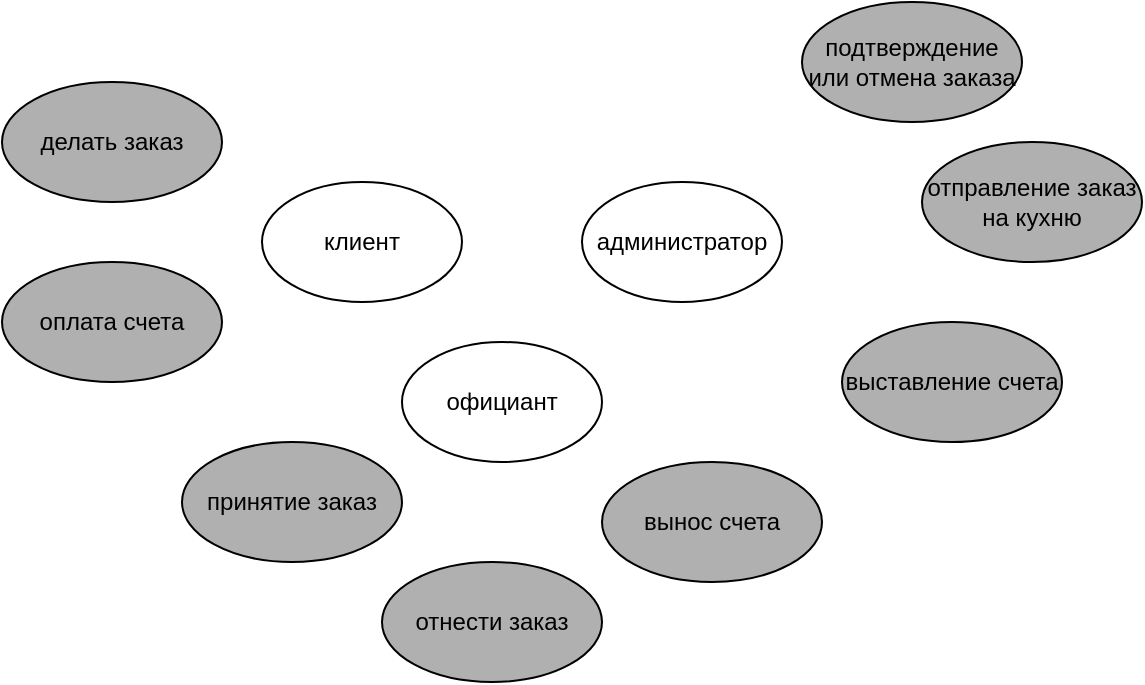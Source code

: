 <mxfile version="22.0.8" type="device" pages="2">
  <diagram name="Страница — 1" id="miWCrShngsMBtoj6yv0O">
    <mxGraphModel dx="794" dy="464" grid="1" gridSize="10" guides="1" tooltips="1" connect="1" arrows="1" fold="1" page="1" pageScale="1" pageWidth="827" pageHeight="1169" math="0" shadow="0">
      <root>
        <mxCell id="0" />
        <mxCell id="1" parent="0" />
        <mxCell id="m9cGuq4Bng5ftm93MuRW-1" value="клиент" style="ellipse;whiteSpace=wrap;html=1;" parent="1" vertex="1">
          <mxGeometry x="300" y="150" width="100" height="60" as="geometry" />
        </mxCell>
        <mxCell id="m9cGuq4Bng5ftm93MuRW-3" value="делать заказ" style="ellipse;whiteSpace=wrap;html=1;fillColor=#B0B0B0;" parent="1" vertex="1">
          <mxGeometry x="170" y="100" width="110" height="60" as="geometry" />
        </mxCell>
        <mxCell id="m9cGuq4Bng5ftm93MuRW-4" value="администратор" style="ellipse;whiteSpace=wrap;html=1;" parent="1" vertex="1">
          <mxGeometry x="460" y="150" width="100" height="60" as="geometry" />
        </mxCell>
        <mxCell id="m9cGuq4Bng5ftm93MuRW-5" value="оплата счета" style="ellipse;whiteSpace=wrap;html=1;fillColor=#B0B0B0;" parent="1" vertex="1">
          <mxGeometry x="170" y="190" width="110" height="60" as="geometry" />
        </mxCell>
        <mxCell id="m9cGuq4Bng5ftm93MuRW-6" value="подтверждение или отмена заказа" style="ellipse;whiteSpace=wrap;html=1;fillColor=#B0B0B0;" parent="1" vertex="1">
          <mxGeometry x="570" y="60" width="110" height="60" as="geometry" />
        </mxCell>
        <mxCell id="m9cGuq4Bng5ftm93MuRW-7" value="отправление заказ на кухню" style="ellipse;whiteSpace=wrap;html=1;fillColor=#B0B0B0;" parent="1" vertex="1">
          <mxGeometry x="630" y="130" width="110" height="60" as="geometry" />
        </mxCell>
        <mxCell id="m9cGuq4Bng5ftm93MuRW-8" value="выставление счета" style="ellipse;whiteSpace=wrap;html=1;fillColor=#B0B0B0;" parent="1" vertex="1">
          <mxGeometry x="590" y="220" width="110" height="60" as="geometry" />
        </mxCell>
        <mxCell id="m9cGuq4Bng5ftm93MuRW-9" value="официант" style="ellipse;whiteSpace=wrap;html=1;" parent="1" vertex="1">
          <mxGeometry x="370" y="230" width="100" height="60" as="geometry" />
        </mxCell>
        <mxCell id="m9cGuq4Bng5ftm93MuRW-10" value="принятие заказ" style="ellipse;whiteSpace=wrap;html=1;fillColor=#B0B0B0;" parent="1" vertex="1">
          <mxGeometry x="260" y="280" width="110" height="60" as="geometry" />
        </mxCell>
        <mxCell id="m9cGuq4Bng5ftm93MuRW-11" value="отнести заказ" style="ellipse;whiteSpace=wrap;html=1;fillColor=#B0B0B0;" parent="1" vertex="1">
          <mxGeometry x="360" y="340" width="110" height="60" as="geometry" />
        </mxCell>
        <mxCell id="m9cGuq4Bng5ftm93MuRW-12" value="вынос счета" style="ellipse;whiteSpace=wrap;html=1;fillColor=#B0B0B0;" parent="1" vertex="1">
          <mxGeometry x="470" y="290" width="110" height="60" as="geometry" />
        </mxCell>
      </root>
    </mxGraphModel>
  </diagram>
  <diagram id="QF3HooY3On9QnGg6owoa" name="Страница — 2">
    <mxGraphModel dx="794" dy="464" grid="1" gridSize="10" guides="1" tooltips="1" connect="1" arrows="1" fold="1" page="1" pageScale="1" pageWidth="827" pageHeight="1169" math="0" shadow="0">
      <root>
        <mxCell id="0" />
        <mxCell id="1" parent="0" />
        <mxCell id="Pc4em-PMnHjMxbY_jT9_-1" value="все точки зрения" style="rounded=0;whiteSpace=wrap;html=1;" parent="1" vertex="1">
          <mxGeometry x="360" y="140" width="120" height="50" as="geometry" />
        </mxCell>
        <mxCell id="Pc4em-PMnHjMxbY_jT9_-2" value="администратор" style="rounded=0;whiteSpace=wrap;html=1;" parent="1" vertex="1">
          <mxGeometry x="50" y="350" width="120" height="50" as="geometry" />
        </mxCell>
        <mxCell id="Pc4em-PMnHjMxbY_jT9_-3" value="клиент" style="rounded=0;whiteSpace=wrap;html=1;" parent="1" vertex="1">
          <mxGeometry x="360" y="250" width="120" height="50" as="geometry" />
        </mxCell>
        <mxCell id="Pc4em-PMnHjMxbY_jT9_-4" value="официант" style="rounded=0;whiteSpace=wrap;html=1;" parent="1" vertex="1">
          <mxGeometry x="190" y="350" width="120" height="50" as="geometry" />
        </mxCell>
        <mxCell id="Pc4em-PMnHjMxbY_jT9_-5" value="сотрудники" style="rounded=0;whiteSpace=wrap;html=1;" parent="1" vertex="1">
          <mxGeometry x="120" y="250" width="120" height="50" as="geometry" />
        </mxCell>
        <mxCell id="Pc4em-PMnHjMxbY_jT9_-6" value="товар" style="rounded=0;whiteSpace=wrap;html=1;" parent="1" vertex="1">
          <mxGeometry x="560" y="250" width="120" height="50" as="geometry" />
        </mxCell>
        <mxCell id="Pc4em-PMnHjMxbY_jT9_-8" value="" style="endArrow=classic;html=1;rounded=0;entryX=0.5;entryY=0;entryDx=0;entryDy=0;exitX=0.25;exitY=1;exitDx=0;exitDy=0;" parent="1" source="Pc4em-PMnHjMxbY_jT9_-1" target="Pc4em-PMnHjMxbY_jT9_-5" edge="1">
          <mxGeometry width="50" height="50" relative="1" as="geometry">
            <mxPoint x="200" y="220" as="sourcePoint" />
            <mxPoint x="250" y="170" as="targetPoint" />
          </mxGeometry>
        </mxCell>
        <mxCell id="Pc4em-PMnHjMxbY_jT9_-9" value="" style="endArrow=classic;html=1;rounded=0;entryX=0.5;entryY=0;entryDx=0;entryDy=0;exitX=0.25;exitY=1;exitDx=0;exitDy=0;" parent="1" source="Pc4em-PMnHjMxbY_jT9_-5" target="Pc4em-PMnHjMxbY_jT9_-2" edge="1">
          <mxGeometry width="50" height="50" relative="1" as="geometry">
            <mxPoint x="200" y="390" as="sourcePoint" />
            <mxPoint x="30" y="450" as="targetPoint" />
          </mxGeometry>
        </mxCell>
        <mxCell id="Pc4em-PMnHjMxbY_jT9_-10" value="" style="endArrow=classic;html=1;rounded=0;entryX=0.5;entryY=0;entryDx=0;entryDy=0;exitX=0.75;exitY=1;exitDx=0;exitDy=0;" parent="1" source="Pc4em-PMnHjMxbY_jT9_-5" target="Pc4em-PMnHjMxbY_jT9_-4" edge="1">
          <mxGeometry width="50" height="50" relative="1" as="geometry">
            <mxPoint x="160" y="310" as="sourcePoint" />
            <mxPoint x="80" y="360" as="targetPoint" />
          </mxGeometry>
        </mxCell>
        <mxCell id="Pc4em-PMnHjMxbY_jT9_-11" value="" style="endArrow=classic;html=1;rounded=0;entryX=0.5;entryY=0;entryDx=0;entryDy=0;exitX=0.5;exitY=1;exitDx=0;exitDy=0;" parent="1" source="Pc4em-PMnHjMxbY_jT9_-1" target="Pc4em-PMnHjMxbY_jT9_-3" edge="1">
          <mxGeometry width="50" height="50" relative="1" as="geometry">
            <mxPoint x="400" y="200" as="sourcePoint" />
            <mxPoint x="190" y="260" as="targetPoint" />
          </mxGeometry>
        </mxCell>
        <mxCell id="Pc4em-PMnHjMxbY_jT9_-12" value="" style="endArrow=classic;html=1;rounded=0;entryX=0.5;entryY=0;entryDx=0;entryDy=0;exitX=0.75;exitY=1;exitDx=0;exitDy=0;" parent="1" source="Pc4em-PMnHjMxbY_jT9_-1" target="Pc4em-PMnHjMxbY_jT9_-6" edge="1">
          <mxGeometry width="50" height="50" relative="1" as="geometry">
            <mxPoint x="430" y="200" as="sourcePoint" />
            <mxPoint x="430" y="260" as="targetPoint" />
          </mxGeometry>
        </mxCell>
      </root>
    </mxGraphModel>
  </diagram>
</mxfile>
